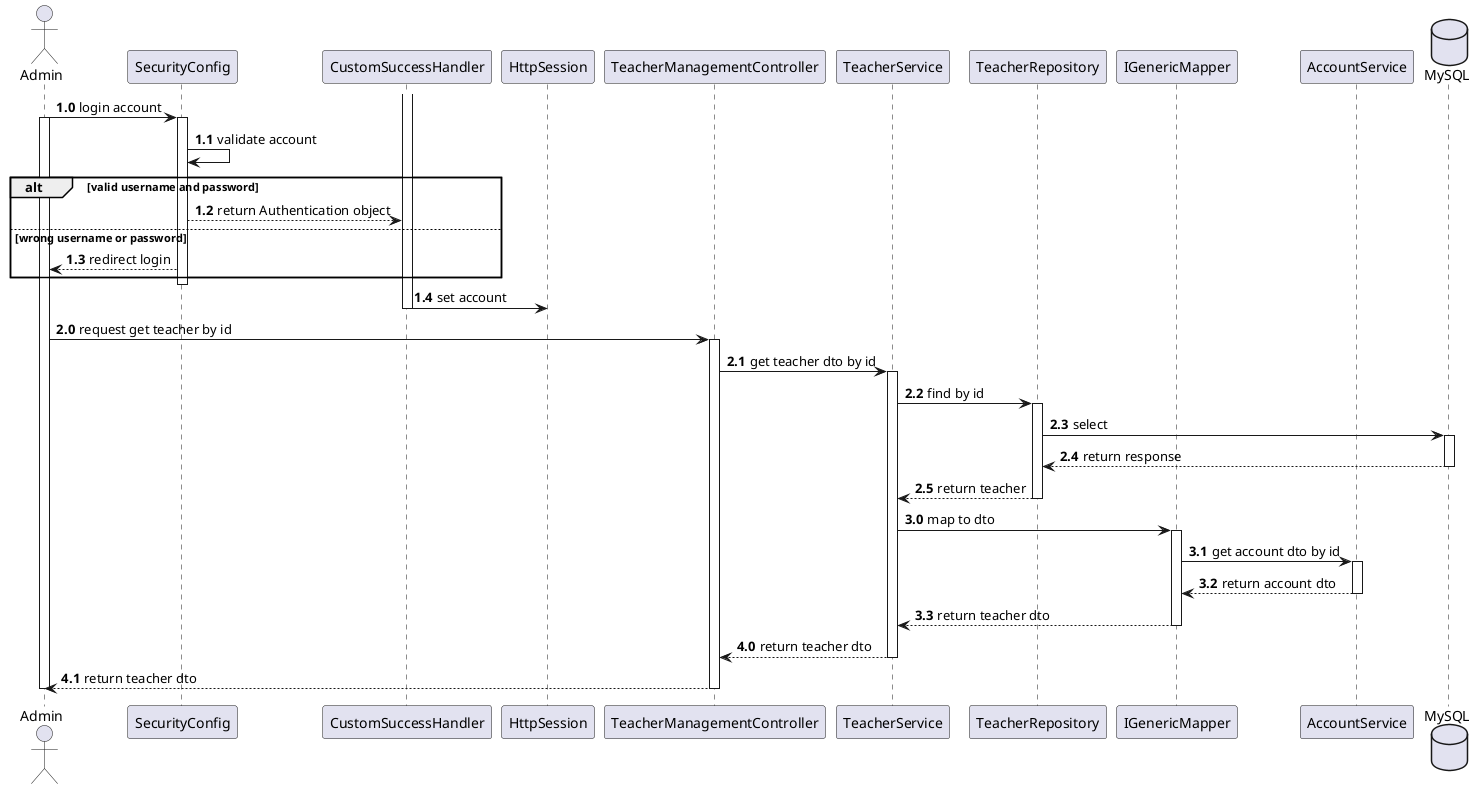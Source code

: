 @startuml

Actor Admin
participant SecurityConfig
participant CustomSuccessHandler
participant HttpSession
participant TeacherManagementController
participant TeacherService
participant TeacherRepository
participant IGenericMapper
participant AccountService
database MySQL

autonumber 1.0
Admin -> SecurityConfig: login account

activate Admin
activate SecurityConfig

autonumber 1.1
SecurityConfig -> SecurityConfig: validate account

alt valid username and password
    SecurityConfig --> CustomSuccessHandler: return Authentication object
else wrong username or password
    SecurityConfig --> Admin: redirect login
end
deactivate SecurityConfig




activate CustomSuccessHandler

CustomSuccessHandler -> HttpSession: set account
deactivate CustomSuccessHandler

autonumber 2.0
Admin -> TeacherManagementController: request get teacher by id
activate TeacherManagementController
TeacherManagementController -> TeacherService: get teacher dto by id

activate TeacherService
TeacherService -> TeacherRepository: find by id

activate TeacherRepository
TeacherRepository -> MySQL: select

activate MySQL
MySQL --> TeacherRepository: return response
deactivate MySQL

TeacherRepository --> TeacherService: return teacher
deactivate TeacherRepository

autonumber 3.0
TeacherService -> IGenericMapper: map to dto

activate IGenericMapper
IGenericMapper -> AccountService: get account dto by id
activate AccountService
AccountService --> IGenericMapper: return account dto
deactivate AccountService
IGenericMapper --> TeacherService: return teacher dto
deactivate IGenericMapper

autonumber 4.0
TeacherService --> TeacherManagementController: return teacher dto
deactivate TeacherService
TeacherManagementController --> Admin: return teacher dto
deactivate TeacherManagementController
deactivate Admin


@enduml